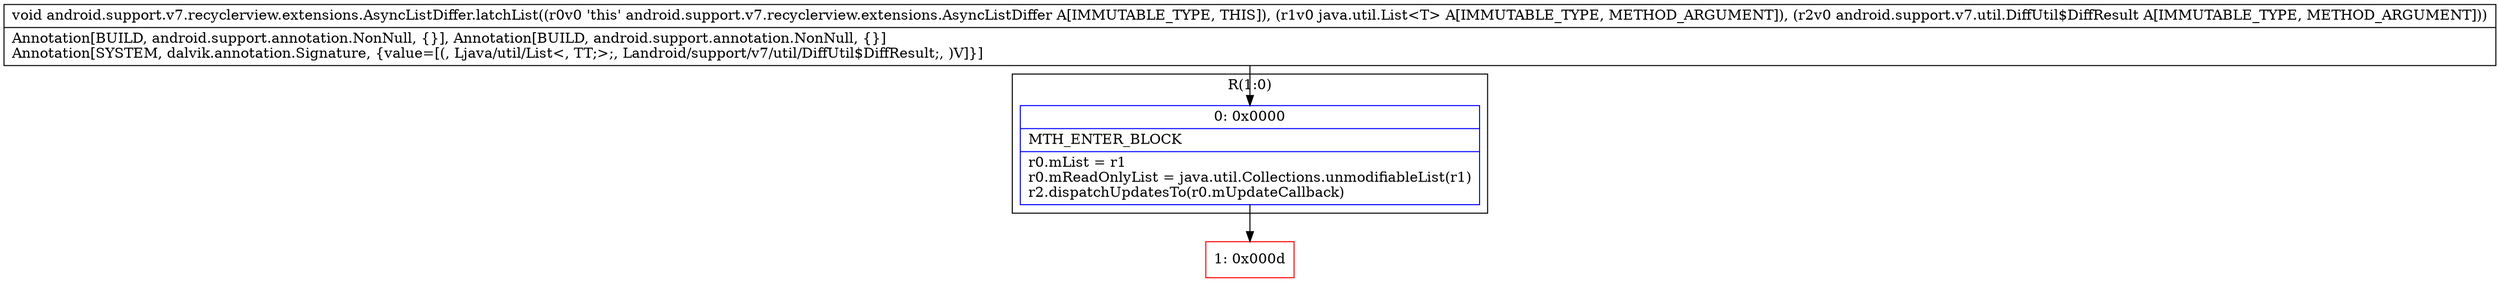 digraph "CFG forandroid.support.v7.recyclerview.extensions.AsyncListDiffer.latchList(Ljava\/util\/List;Landroid\/support\/v7\/util\/DiffUtil$DiffResult;)V" {
subgraph cluster_Region_1085061258 {
label = "R(1:0)";
node [shape=record,color=blue];
Node_0 [shape=record,label="{0\:\ 0x0000|MTH_ENTER_BLOCK\l|r0.mList = r1\lr0.mReadOnlyList = java.util.Collections.unmodifiableList(r1)\lr2.dispatchUpdatesTo(r0.mUpdateCallback)\l}"];
}
Node_1 [shape=record,color=red,label="{1\:\ 0x000d}"];
MethodNode[shape=record,label="{void android.support.v7.recyclerview.extensions.AsyncListDiffer.latchList((r0v0 'this' android.support.v7.recyclerview.extensions.AsyncListDiffer A[IMMUTABLE_TYPE, THIS]), (r1v0 java.util.List\<T\> A[IMMUTABLE_TYPE, METHOD_ARGUMENT]), (r2v0 android.support.v7.util.DiffUtil$DiffResult A[IMMUTABLE_TYPE, METHOD_ARGUMENT]))  | Annotation[BUILD, android.support.annotation.NonNull, \{\}], Annotation[BUILD, android.support.annotation.NonNull, \{\}]\lAnnotation[SYSTEM, dalvik.annotation.Signature, \{value=[(, Ljava\/util\/List\<, TT;\>;, Landroid\/support\/v7\/util\/DiffUtil$DiffResult;, )V]\}]\l}"];
MethodNode -> Node_0;
Node_0 -> Node_1;
}

